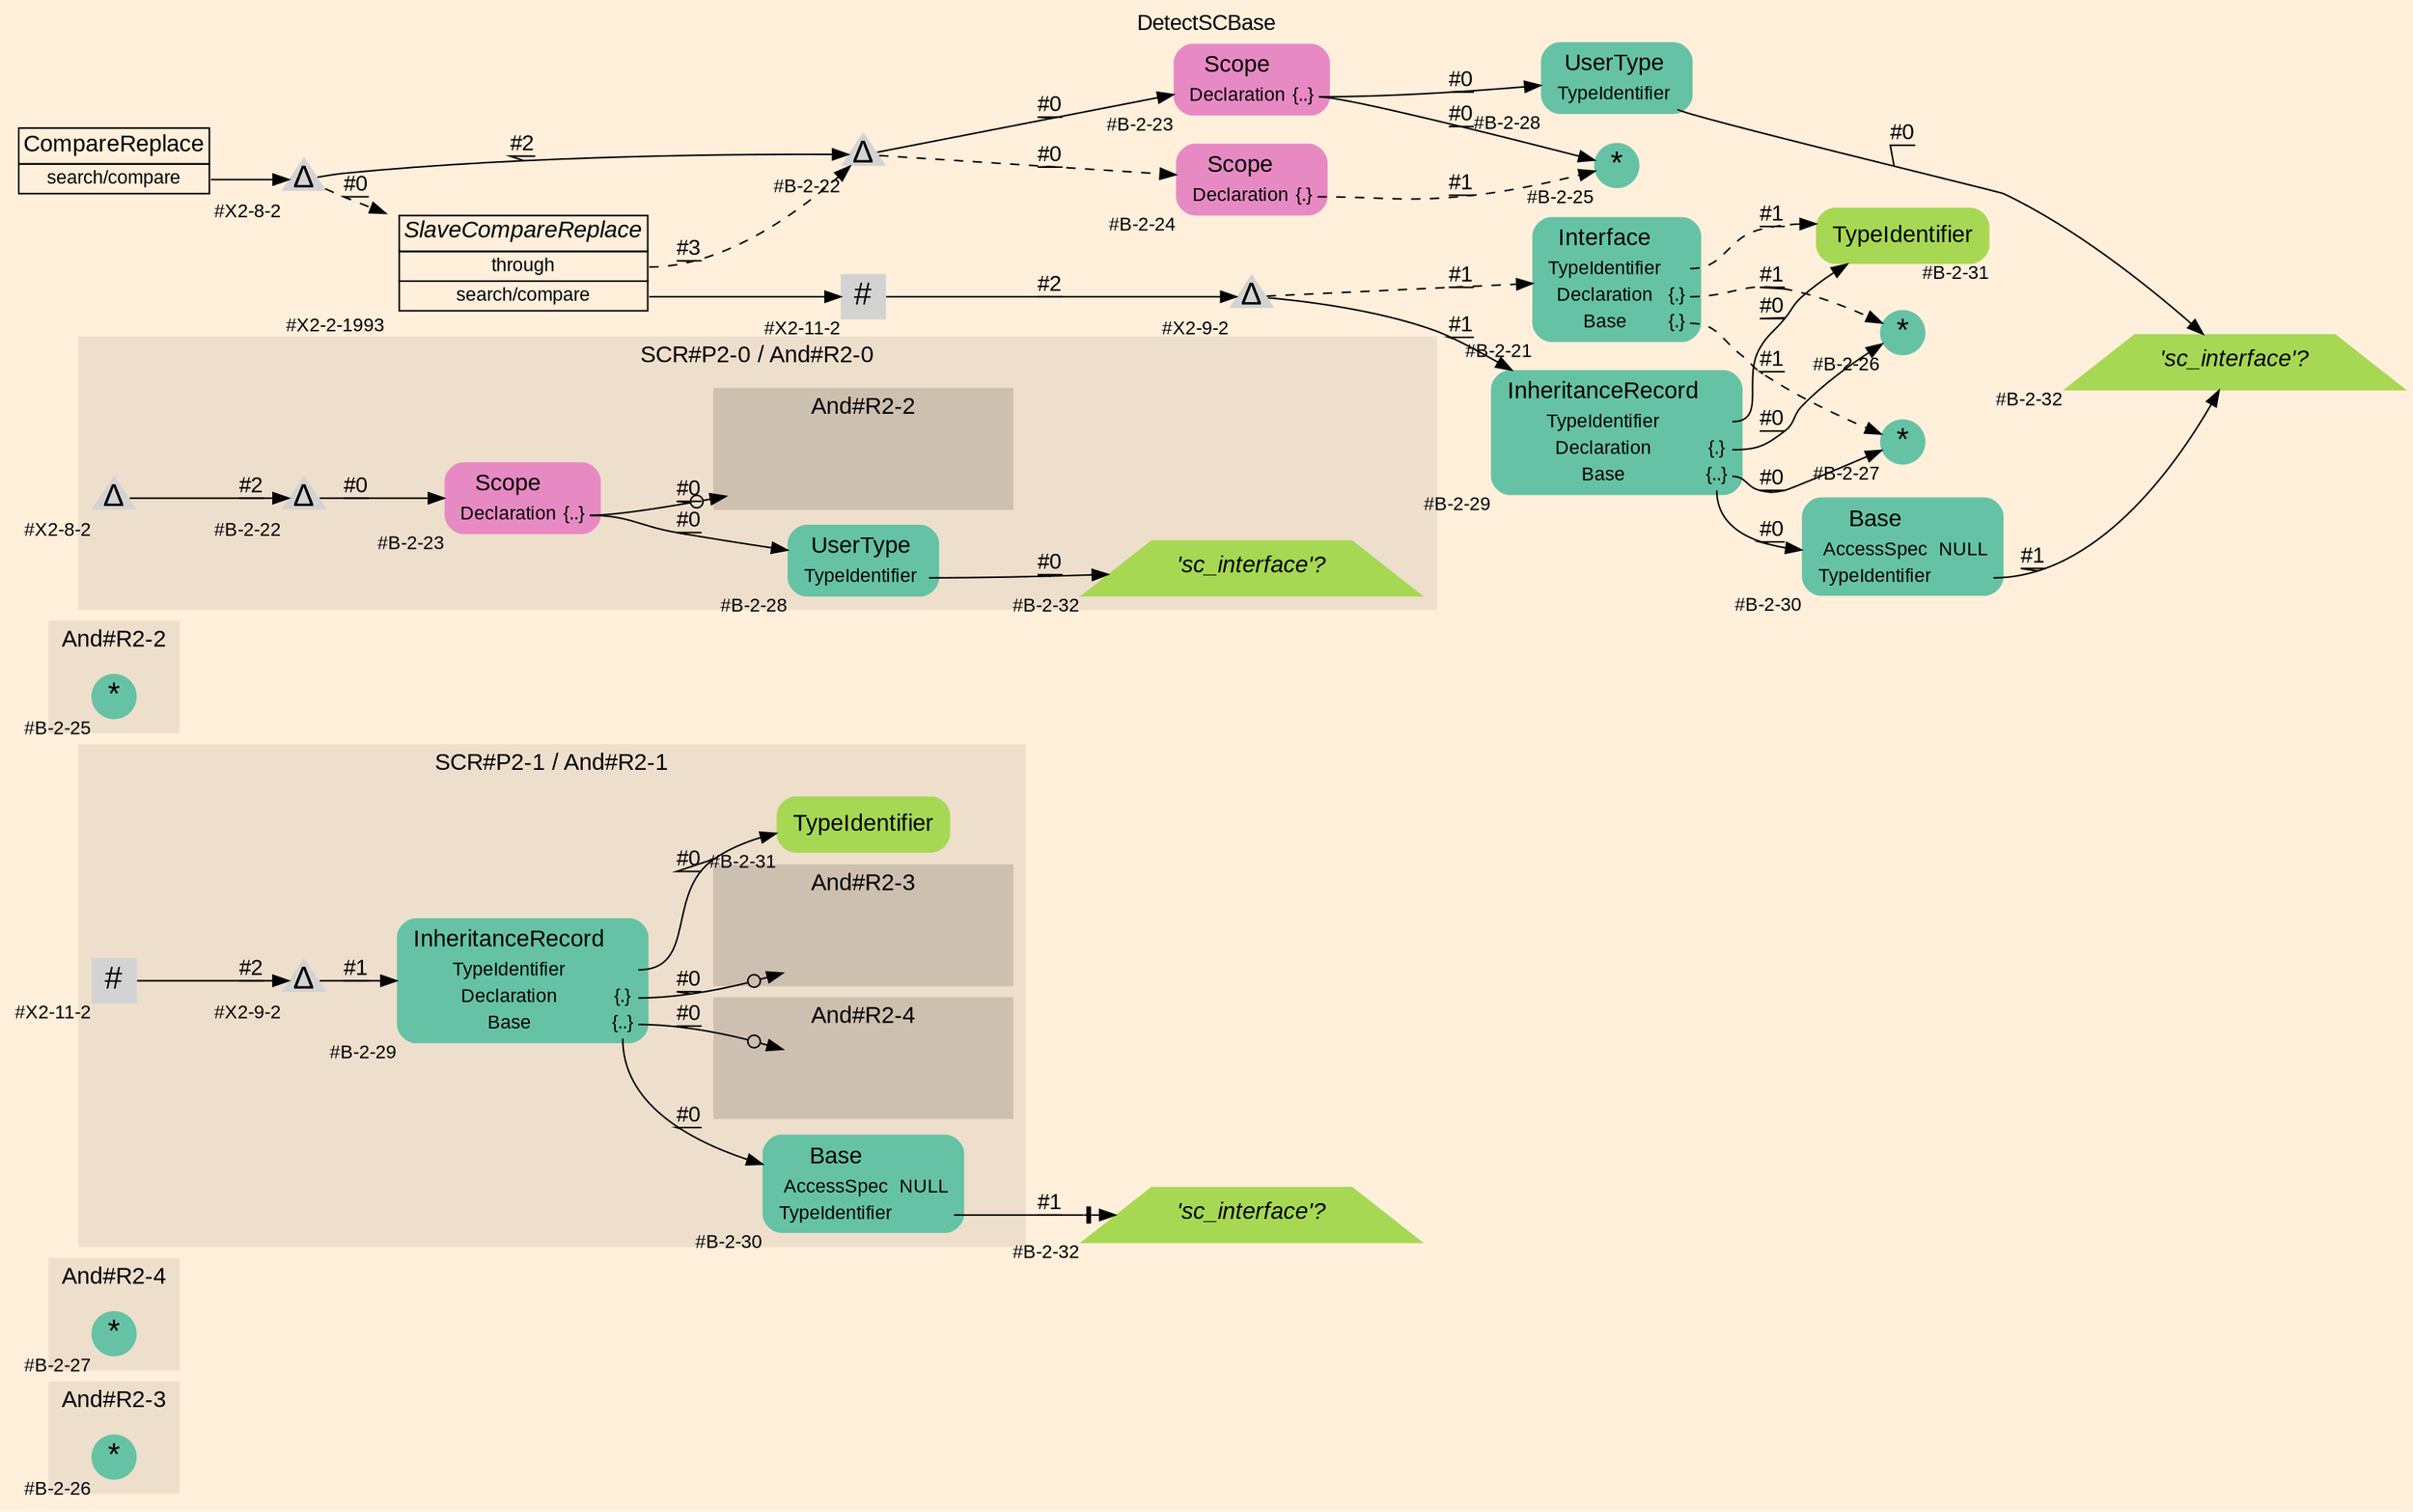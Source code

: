 digraph "DetectSCBase" {
label = "DetectSCBase"
labelloc = t
graph [
    rankdir = "LR"
    ranksep = 0.3
    bgcolor = antiquewhite1
    color = black
    fontcolor = black
    fontname = "Arial"
];
node [
    fontname = "Arial"
];
edge [
    fontname = "Arial"
];

// -------------------- figure And#R2-3 --------------------
// -------- region And#R2-3 ----------
subgraph "clusterAnd#R2-3" {
    label = "And#R2-3"
    style = "filled"
    color = antiquewhite2
    fontsize = "15"
    // -------- block And#R2-3/#B-2-26 ----------
    "And#R2-3/#B-2-26" [
        shape = "circle"
        fillcolor = "/set28/1"
        xlabel = "#B-2-26"
        fontsize = "12"
        fontcolor = black
        label = <<FONT POINT-SIZE="20" COLOR="black">*</FONT>>
        style = "filled"
        penwidth = 0.0
        fixedsize = true
        width = 0.4
        height = 0.4
    ];
    
}


// -------------------- figure And#R2-4 --------------------
// -------- region And#R2-4 ----------
subgraph "clusterAnd#R2-4" {
    label = "And#R2-4"
    style = "filled"
    color = antiquewhite2
    fontsize = "15"
    // -------- block And#R2-4/#B-2-27 ----------
    "And#R2-4/#B-2-27" [
        shape = "circle"
        fillcolor = "/set28/1"
        xlabel = "#B-2-27"
        fontsize = "12"
        fontcolor = black
        label = <<FONT POINT-SIZE="20" COLOR="black">*</FONT>>
        style = "filled"
        penwidth = 0.0
        fixedsize = true
        width = 0.4
        height = 0.4
    ];
    
}


// -------------------- figure And#R2-1 --------------------
// -------- region And#R2-1 ----------
subgraph "clusterAnd#R2-1" {
    label = "SCR#P2-1 / And#R2-1"
    style = "filled"
    color = antiquewhite2
    fontsize = "15"
    // -------- block And#R2-1/#X2-11-2 ----------
    "And#R2-1/#X2-11-2" [
        shape = "square"
        xlabel = "#X2-11-2"
        fontsize = "12"
        fontcolor = black
        label = <<FONT POINT-SIZE="20" COLOR="black">#</FONT>>
        style = "filled"
        penwidth = 0.0
        fixedsize = true
        width = 0.4
        height = 0.4
    ];
    
    // -------- block And#R2-1/#X2-9-2 ----------
    "And#R2-1/#X2-9-2" [
        shape = "triangle"
        xlabel = "#X2-9-2"
        fontsize = "12"
        fontcolor = black
        label = <<FONT POINT-SIZE="20" COLOR="black">Δ</FONT>>
        style = "filled"
        penwidth = 0.0
        fixedsize = true
        width = 0.4
        height = 0.4
    ];
    
    // -------- block And#R2-1/#B-2-30 ----------
    "And#R2-1/#B-2-30" [
        shape = "plaintext"
        fillcolor = "/set28/1"
        xlabel = "#B-2-30"
        fontsize = "12"
        fontcolor = black
        label = <<TABLE BORDER="0" CELLBORDER="0" CELLSPACING="0">
         <TR><TD><FONT POINT-SIZE="15" COLOR="black">Base</FONT></TD></TR>
         <TR><TD><FONT POINT-SIZE="12" COLOR="black">AccessSpec</FONT></TD><TD PORT="port0"><FONT POINT-SIZE="12" COLOR="black">NULL</FONT></TD></TR>
         <TR><TD><FONT POINT-SIZE="12" COLOR="black">TypeIdentifier</FONT></TD><TD PORT="port1"></TD></TR>
        </TABLE>>
        style = "rounded,filled"
    ];
    
    // -------- block And#R2-1/#B-2-29 ----------
    "And#R2-1/#B-2-29" [
        shape = "plaintext"
        fillcolor = "/set28/1"
        xlabel = "#B-2-29"
        fontsize = "12"
        fontcolor = black
        label = <<TABLE BORDER="0" CELLBORDER="0" CELLSPACING="0">
         <TR><TD><FONT POINT-SIZE="15" COLOR="black">InheritanceRecord</FONT></TD></TR>
         <TR><TD><FONT POINT-SIZE="12" COLOR="black">TypeIdentifier</FONT></TD><TD PORT="port0"></TD></TR>
         <TR><TD><FONT POINT-SIZE="12" COLOR="black">Declaration</FONT></TD><TD PORT="port1"><FONT POINT-SIZE="12" COLOR="black">{.}</FONT></TD></TR>
         <TR><TD><FONT POINT-SIZE="12" COLOR="black">Base</FONT></TD><TD PORT="port2"><FONT POINT-SIZE="12" COLOR="black">{..}</FONT></TD></TR>
        </TABLE>>
        style = "rounded,filled"
    ];
    
    // -------- block And#R2-1/#B-2-31 ----------
    "And#R2-1/#B-2-31" [
        shape = "plaintext"
        fillcolor = "/set28/5"
        xlabel = "#B-2-31"
        fontsize = "12"
        fontcolor = black
        label = <<TABLE BORDER="0" CELLBORDER="0" CELLSPACING="0">
         <TR><TD><FONT POINT-SIZE="15" COLOR="black">TypeIdentifier</FONT></TD></TR>
        </TABLE>>
        style = "rounded,filled"
    ];
    
    // -------- region And#R2-1/And#R2-3 ----------
    subgraph "clusterAnd#R2-1/And#R2-3" {
        label = "And#R2-3"
        style = "filled"
        color = antiquewhite3
        fontsize = "15"
        // -------- block And#R2-1/And#R2-3/#B-2-26 ----------
        "And#R2-1/And#R2-3/#B-2-26" [
            shape = "none"
            fillcolor = "/set28/1"
            xlabel = "#B-2-26"
            fontsize = "12"
            fontcolor = black
            style = "invisible"
        ];
        
    }
    
    // -------- region And#R2-1/And#R2-4 ----------
    subgraph "clusterAnd#R2-1/And#R2-4" {
        label = "And#R2-4"
        style = "filled"
        color = antiquewhite3
        fontsize = "15"
        // -------- block And#R2-1/And#R2-4/#B-2-27 ----------
        "And#R2-1/And#R2-4/#B-2-27" [
            shape = "none"
            fillcolor = "/set28/1"
            xlabel = "#B-2-27"
            fontsize = "12"
            fontcolor = black
            style = "invisible"
        ];
        
    }
    
}

// -------- block And#R2-1/#B-2-32 ----------
"And#R2-1/#B-2-32" [
    shape = "trapezium"
    fillcolor = "/set28/5"
    xlabel = "#B-2-32"
    fontsize = "12"
    fontcolor = black
    label = <<FONT POINT-SIZE="15" COLOR="black"><I>'sc_interface'?</I></FONT>>
    style = "filled"
    penwidth = 0.0
];

"And#R2-1/#X2-11-2" -> "And#R2-1/#X2-9-2" [
    label = "#2"
    decorate = true
    color = black
    fontcolor = black
];

"And#R2-1/#X2-9-2" -> "And#R2-1/#B-2-29" [
    label = "#1"
    decorate = true
    color = black
    fontcolor = black
];

"And#R2-1/#B-2-30":port1 -> "And#R2-1/#B-2-32" [
    arrowhead="normalnonetee"
    label = "#1"
    decorate = true
    color = black
    fontcolor = black
];

"And#R2-1/#B-2-29":port0 -> "And#R2-1/#B-2-31" [
    label = "#0"
    decorate = true
    color = black
    fontcolor = black
];

"And#R2-1/#B-2-29":port1 -> "And#R2-1/And#R2-3/#B-2-26" [
    arrowhead="normalnoneodot"
    label = "#0"
    decorate = true
    color = black
    fontcolor = black
];

"And#R2-1/#B-2-29":port2 -> "And#R2-1/And#R2-4/#B-2-27" [
    arrowhead="normalnoneodot"
    label = "#0"
    decorate = true
    color = black
    fontcolor = black
];

"And#R2-1/#B-2-29":port2 -> "And#R2-1/#B-2-30" [
    label = "#0"
    decorate = true
    color = black
    fontcolor = black
];


// -------------------- figure And#R2-2 --------------------
// -------- region And#R2-2 ----------
subgraph "clusterAnd#R2-2" {
    label = "And#R2-2"
    style = "filled"
    color = antiquewhite2
    fontsize = "15"
    // -------- block And#R2-2/#B-2-25 ----------
    "And#R2-2/#B-2-25" [
        shape = "circle"
        fillcolor = "/set28/1"
        xlabel = "#B-2-25"
        fontsize = "12"
        fontcolor = black
        label = <<FONT POINT-SIZE="20" COLOR="black">*</FONT>>
        style = "filled"
        penwidth = 0.0
        fixedsize = true
        width = 0.4
        height = 0.4
    ];
    
}


// -------------------- figure And#R2-0 --------------------
// -------- region And#R2-0 ----------
subgraph "clusterAnd#R2-0" {
    label = "SCR#P2-0 / And#R2-0"
    style = "filled"
    color = antiquewhite2
    fontsize = "15"
    // -------- block And#R2-0/#B-2-28 ----------
    "And#R2-0/#B-2-28" [
        shape = "plaintext"
        fillcolor = "/set28/1"
        xlabel = "#B-2-28"
        fontsize = "12"
        fontcolor = black
        label = <<TABLE BORDER="0" CELLBORDER="0" CELLSPACING="0">
         <TR><TD><FONT POINT-SIZE="15" COLOR="black">UserType</FONT></TD></TR>
         <TR><TD><FONT POINT-SIZE="12" COLOR="black">TypeIdentifier</FONT></TD><TD PORT="port0"></TD></TR>
        </TABLE>>
        style = "rounded,filled"
    ];
    
    // -------- block And#R2-0/#B-2-32 ----------
    "And#R2-0/#B-2-32" [
        shape = "trapezium"
        fillcolor = "/set28/5"
        xlabel = "#B-2-32"
        fontsize = "12"
        fontcolor = black
        label = <<FONT POINT-SIZE="15" COLOR="black"><I>'sc_interface'?</I></FONT>>
        style = "filled"
        penwidth = 0.0
    ];
    
    // -------- block And#R2-0/#B-2-23 ----------
    "And#R2-0/#B-2-23" [
        shape = "plaintext"
        fillcolor = "/set28/4"
        xlabel = "#B-2-23"
        fontsize = "12"
        fontcolor = black
        label = <<TABLE BORDER="0" CELLBORDER="0" CELLSPACING="0">
         <TR><TD><FONT POINT-SIZE="15" COLOR="black">Scope</FONT></TD></TR>
         <TR><TD><FONT POINT-SIZE="12" COLOR="black">Declaration</FONT></TD><TD PORT="port0"><FONT POINT-SIZE="12" COLOR="black">{..}</FONT></TD></TR>
        </TABLE>>
        style = "rounded,filled"
    ];
    
    // -------- block And#R2-0/#B-2-22 ----------
    "And#R2-0/#B-2-22" [
        shape = "triangle"
        xlabel = "#B-2-22"
        fontsize = "12"
        fontcolor = black
        label = <<FONT POINT-SIZE="20" COLOR="black">Δ</FONT>>
        style = "filled"
        penwidth = 0.0
        fixedsize = true
        width = 0.4
        height = 0.4
    ];
    
    // -------- block And#R2-0/#X2-8-2 ----------
    "And#R2-0/#X2-8-2" [
        shape = "triangle"
        xlabel = "#X2-8-2"
        fontsize = "12"
        fontcolor = black
        label = <<FONT POINT-SIZE="20" COLOR="black">Δ</FONT>>
        style = "filled"
        penwidth = 0.0
        fixedsize = true
        width = 0.4
        height = 0.4
    ];
    
    // -------- region And#R2-0/And#R2-2 ----------
    subgraph "clusterAnd#R2-0/And#R2-2" {
        label = "And#R2-2"
        style = "filled"
        color = antiquewhite3
        fontsize = "15"
        // -------- block And#R2-0/And#R2-2/#B-2-25 ----------
        "And#R2-0/And#R2-2/#B-2-25" [
            shape = "none"
            fillcolor = "/set28/1"
            xlabel = "#B-2-25"
            fontsize = "12"
            fontcolor = black
            style = "invisible"
        ];
        
    }
    
}

"And#R2-0/#B-2-28":port0 -> "And#R2-0/#B-2-32" [
    label = "#0"
    decorate = true
    color = black
    fontcolor = black
];

"And#R2-0/#B-2-23":port0 -> "And#R2-0/And#R2-2/#B-2-25" [
    arrowhead="normalnoneodot"
    label = "#0"
    decorate = true
    color = black
    fontcolor = black
];

"And#R2-0/#B-2-23":port0 -> "And#R2-0/#B-2-28" [
    label = "#0"
    decorate = true
    color = black
    fontcolor = black
];

"And#R2-0/#B-2-22" -> "And#R2-0/#B-2-23" [
    label = "#0"
    decorate = true
    color = black
    fontcolor = black
];

"And#R2-0/#X2-8-2" -> "And#R2-0/#B-2-22" [
    label = "#2"
    decorate = true
    color = black
    fontcolor = black
];


// -------------------- transformation figure --------------------
// -------- block CR#X2-10-2 ----------
"CR#X2-10-2" [
    shape = "plaintext"
    fillcolor = antiquewhite1
    fontsize = "12"
    fontcolor = black
    label = <<TABLE BORDER="0" CELLBORDER="1" CELLSPACING="0">
     <TR><TD><FONT POINT-SIZE="15" COLOR="black">CompareReplace</FONT></TD></TR>
     <TR><TD PORT="port0"><FONT POINT-SIZE="12" COLOR="black">search/compare</FONT></TD></TR>
    </TABLE>>
    style = "filled"
    color = black
];

// -------- block #X2-8-2 ----------
"#X2-8-2" [
    shape = "triangle"
    xlabel = "#X2-8-2"
    fontsize = "12"
    fontcolor = black
    label = <<FONT POINT-SIZE="20" COLOR="black">Δ</FONT>>
    style = "filled"
    penwidth = 0.0
    fixedsize = true
    width = 0.4
    height = 0.4
];

// -------- block #B-2-22 ----------
"#B-2-22" [
    shape = "triangle"
    xlabel = "#B-2-22"
    fontsize = "12"
    fontcolor = black
    label = <<FONT POINT-SIZE="20" COLOR="black">Δ</FONT>>
    style = "filled"
    penwidth = 0.0
    fixedsize = true
    width = 0.4
    height = 0.4
];

// -------- block #B-2-23 ----------
"#B-2-23" [
    shape = "plaintext"
    fillcolor = "/set28/4"
    xlabel = "#B-2-23"
    fontsize = "12"
    fontcolor = black
    label = <<TABLE BORDER="0" CELLBORDER="0" CELLSPACING="0">
     <TR><TD><FONT POINT-SIZE="15" COLOR="black">Scope</FONT></TD></TR>
     <TR><TD><FONT POINT-SIZE="12" COLOR="black">Declaration</FONT></TD><TD PORT="port0"><FONT POINT-SIZE="12" COLOR="black">{..}</FONT></TD></TR>
    </TABLE>>
    style = "rounded,filled"
];

// -------- block #B-2-25 ----------
"#B-2-25" [
    shape = "circle"
    fillcolor = "/set28/1"
    xlabel = "#B-2-25"
    fontsize = "12"
    fontcolor = black
    label = <<FONT POINT-SIZE="20" COLOR="black">*</FONT>>
    style = "filled"
    penwidth = 0.0
    fixedsize = true
    width = 0.4
    height = 0.4
];

// -------- block #B-2-28 ----------
"#B-2-28" [
    shape = "plaintext"
    fillcolor = "/set28/1"
    xlabel = "#B-2-28"
    fontsize = "12"
    fontcolor = black
    label = <<TABLE BORDER="0" CELLBORDER="0" CELLSPACING="0">
     <TR><TD><FONT POINT-SIZE="15" COLOR="black">UserType</FONT></TD></TR>
     <TR><TD><FONT POINT-SIZE="12" COLOR="black">TypeIdentifier</FONT></TD><TD PORT="port0"></TD></TR>
    </TABLE>>
    style = "rounded,filled"
];

// -------- block #B-2-32 ----------
"#B-2-32" [
    shape = "trapezium"
    fillcolor = "/set28/5"
    xlabel = "#B-2-32"
    fontsize = "12"
    fontcolor = black
    label = <<FONT POINT-SIZE="15" COLOR="black"><I>'sc_interface'?</I></FONT>>
    style = "filled"
    penwidth = 0.0
];

// -------- block #B-2-24 ----------
"#B-2-24" [
    shape = "plaintext"
    fillcolor = "/set28/4"
    xlabel = "#B-2-24"
    fontsize = "12"
    fontcolor = black
    label = <<TABLE BORDER="0" CELLBORDER="0" CELLSPACING="0">
     <TR><TD><FONT POINT-SIZE="15" COLOR="black">Scope</FONT></TD></TR>
     <TR><TD><FONT POINT-SIZE="12" COLOR="black">Declaration</FONT></TD><TD PORT="port0"><FONT POINT-SIZE="12" COLOR="black">{.}</FONT></TD></TR>
    </TABLE>>
    style = "rounded,filled"
];

// -------- block #X2-2-1993 ----------
"#X2-2-1993" [
    shape = "plaintext"
    fillcolor = antiquewhite1
    xlabel = "#X2-2-1993"
    fontsize = "12"
    fontcolor = black
    label = <<TABLE BORDER="0" CELLBORDER="1" CELLSPACING="0">
     <TR><TD><FONT POINT-SIZE="15" COLOR="black"><I>SlaveCompareReplace</I></FONT></TD></TR>
     <TR><TD PORT="port0"><FONT POINT-SIZE="12" COLOR="black">through</FONT></TD></TR>
     <TR><TD PORT="port1"><FONT POINT-SIZE="12" COLOR="black">search/compare</FONT></TD></TR>
    </TABLE>>
    style = "filled"
    color = black
];

// -------- block #X2-11-2 ----------
"#X2-11-2" [
    shape = "square"
    xlabel = "#X2-11-2"
    fontsize = "12"
    fontcolor = black
    label = <<FONT POINT-SIZE="20" COLOR="black">#</FONT>>
    style = "filled"
    penwidth = 0.0
    fixedsize = true
    width = 0.4
    height = 0.4
];

// -------- block #X2-9-2 ----------
"#X2-9-2" [
    shape = "triangle"
    xlabel = "#X2-9-2"
    fontsize = "12"
    fontcolor = black
    label = <<FONT POINT-SIZE="20" COLOR="black">Δ</FONT>>
    style = "filled"
    penwidth = 0.0
    fixedsize = true
    width = 0.4
    height = 0.4
];

// -------- block #B-2-29 ----------
"#B-2-29" [
    shape = "plaintext"
    fillcolor = "/set28/1"
    xlabel = "#B-2-29"
    fontsize = "12"
    fontcolor = black
    label = <<TABLE BORDER="0" CELLBORDER="0" CELLSPACING="0">
     <TR><TD><FONT POINT-SIZE="15" COLOR="black">InheritanceRecord</FONT></TD></TR>
     <TR><TD><FONT POINT-SIZE="12" COLOR="black">TypeIdentifier</FONT></TD><TD PORT="port0"></TD></TR>
     <TR><TD><FONT POINT-SIZE="12" COLOR="black">Declaration</FONT></TD><TD PORT="port1"><FONT POINT-SIZE="12" COLOR="black">{.}</FONT></TD></TR>
     <TR><TD><FONT POINT-SIZE="12" COLOR="black">Base</FONT></TD><TD PORT="port2"><FONT POINT-SIZE="12" COLOR="black">{..}</FONT></TD></TR>
    </TABLE>>
    style = "rounded,filled"
];

// -------- block #B-2-31 ----------
"#B-2-31" [
    shape = "plaintext"
    fillcolor = "/set28/5"
    xlabel = "#B-2-31"
    fontsize = "12"
    fontcolor = black
    label = <<TABLE BORDER="0" CELLBORDER="0" CELLSPACING="0">
     <TR><TD><FONT POINT-SIZE="15" COLOR="black">TypeIdentifier</FONT></TD></TR>
    </TABLE>>
    style = "rounded,filled"
];

// -------- block #B-2-26 ----------
"#B-2-26" [
    shape = "circle"
    fillcolor = "/set28/1"
    xlabel = "#B-2-26"
    fontsize = "12"
    fontcolor = black
    label = <<FONT POINT-SIZE="20" COLOR="black">*</FONT>>
    style = "filled"
    penwidth = 0.0
    fixedsize = true
    width = 0.4
    height = 0.4
];

// -------- block #B-2-27 ----------
"#B-2-27" [
    shape = "circle"
    fillcolor = "/set28/1"
    xlabel = "#B-2-27"
    fontsize = "12"
    fontcolor = black
    label = <<FONT POINT-SIZE="20" COLOR="black">*</FONT>>
    style = "filled"
    penwidth = 0.0
    fixedsize = true
    width = 0.4
    height = 0.4
];

// -------- block #B-2-30 ----------
"#B-2-30" [
    shape = "plaintext"
    fillcolor = "/set28/1"
    xlabel = "#B-2-30"
    fontsize = "12"
    fontcolor = black
    label = <<TABLE BORDER="0" CELLBORDER="0" CELLSPACING="0">
     <TR><TD><FONT POINT-SIZE="15" COLOR="black">Base</FONT></TD></TR>
     <TR><TD><FONT POINT-SIZE="12" COLOR="black">AccessSpec</FONT></TD><TD PORT="port0"><FONT POINT-SIZE="12" COLOR="black">NULL</FONT></TD></TR>
     <TR><TD><FONT POINT-SIZE="12" COLOR="black">TypeIdentifier</FONT></TD><TD PORT="port1"></TD></TR>
    </TABLE>>
    style = "rounded,filled"
];

// -------- block #B-2-21 ----------
"#B-2-21" [
    shape = "plaintext"
    fillcolor = "/set28/1"
    xlabel = "#B-2-21"
    fontsize = "12"
    fontcolor = black
    label = <<TABLE BORDER="0" CELLBORDER="0" CELLSPACING="0">
     <TR><TD><FONT POINT-SIZE="15" COLOR="black">Interface</FONT></TD></TR>
     <TR><TD><FONT POINT-SIZE="12" COLOR="black">TypeIdentifier</FONT></TD><TD PORT="port0"></TD></TR>
     <TR><TD><FONT POINT-SIZE="12" COLOR="black">Declaration</FONT></TD><TD PORT="port1"><FONT POINT-SIZE="12" COLOR="black">{.}</FONT></TD></TR>
     <TR><TD><FONT POINT-SIZE="12" COLOR="black">Base</FONT></TD><TD PORT="port2"><FONT POINT-SIZE="12" COLOR="black">{.}</FONT></TD></TR>
    </TABLE>>
    style = "rounded,filled"
];

"CR#X2-10-2":port0 -> "#X2-8-2" [
    label = ""
    decorate = true
    color = black
    fontcolor = black
];

"#X2-8-2" -> "#B-2-22" [
    label = "#2"
    decorate = true
    color = black
    fontcolor = black
];

"#X2-8-2" -> "#X2-2-1993" [
    style="dashed"
    label = "#0"
    decorate = true
    color = black
    fontcolor = black
];

"#B-2-22" -> "#B-2-23" [
    label = "#0"
    decorate = true
    color = black
    fontcolor = black
];

"#B-2-22" -> "#B-2-24" [
    style="dashed"
    label = "#0"
    decorate = true
    color = black
    fontcolor = black
];

"#B-2-23":port0 -> "#B-2-25" [
    label = "#0"
    decorate = true
    color = black
    fontcolor = black
];

"#B-2-23":port0 -> "#B-2-28" [
    label = "#0"
    decorate = true
    color = black
    fontcolor = black
];

"#B-2-28":port0 -> "#B-2-32" [
    label = "#0"
    decorate = true
    color = black
    fontcolor = black
];

"#B-2-24":port0 -> "#B-2-25" [
    style="dashed"
    label = "#1"
    decorate = true
    color = black
    fontcolor = black
];

"#X2-2-1993":port0 -> "#B-2-22" [
    style="dashed"
    label = "#3"
    decorate = true
    color = black
    fontcolor = black
];

"#X2-2-1993":port1 -> "#X2-11-2" [
    label = ""
    decorate = true
    color = black
    fontcolor = black
];

"#X2-11-2" -> "#X2-9-2" [
    label = "#2"
    decorate = true
    color = black
    fontcolor = black
];

"#X2-9-2" -> "#B-2-29" [
    label = "#1"
    decorate = true
    color = black
    fontcolor = black
];

"#X2-9-2" -> "#B-2-21" [
    style="dashed"
    label = "#1"
    decorate = true
    color = black
    fontcolor = black
];

"#B-2-29":port0 -> "#B-2-31" [
    label = "#0"
    decorate = true
    color = black
    fontcolor = black
];

"#B-2-29":port1 -> "#B-2-26" [
    label = "#0"
    decorate = true
    color = black
    fontcolor = black
];

"#B-2-29":port2 -> "#B-2-27" [
    label = "#0"
    decorate = true
    color = black
    fontcolor = black
];

"#B-2-29":port2 -> "#B-2-30" [
    label = "#0"
    decorate = true
    color = black
    fontcolor = black
];

"#B-2-30":port1 -> "#B-2-32" [
    label = "#1"
    decorate = true
    color = black
    fontcolor = black
];

"#B-2-21":port0 -> "#B-2-31" [
    style="dashed"
    label = "#1"
    decorate = true
    color = black
    fontcolor = black
];

"#B-2-21":port1 -> "#B-2-26" [
    style="dashed"
    label = "#1"
    decorate = true
    color = black
    fontcolor = black
];

"#B-2-21":port2 -> "#B-2-27" [
    style="dashed"
    label = "#1"
    decorate = true
    color = black
    fontcolor = black
];


}
